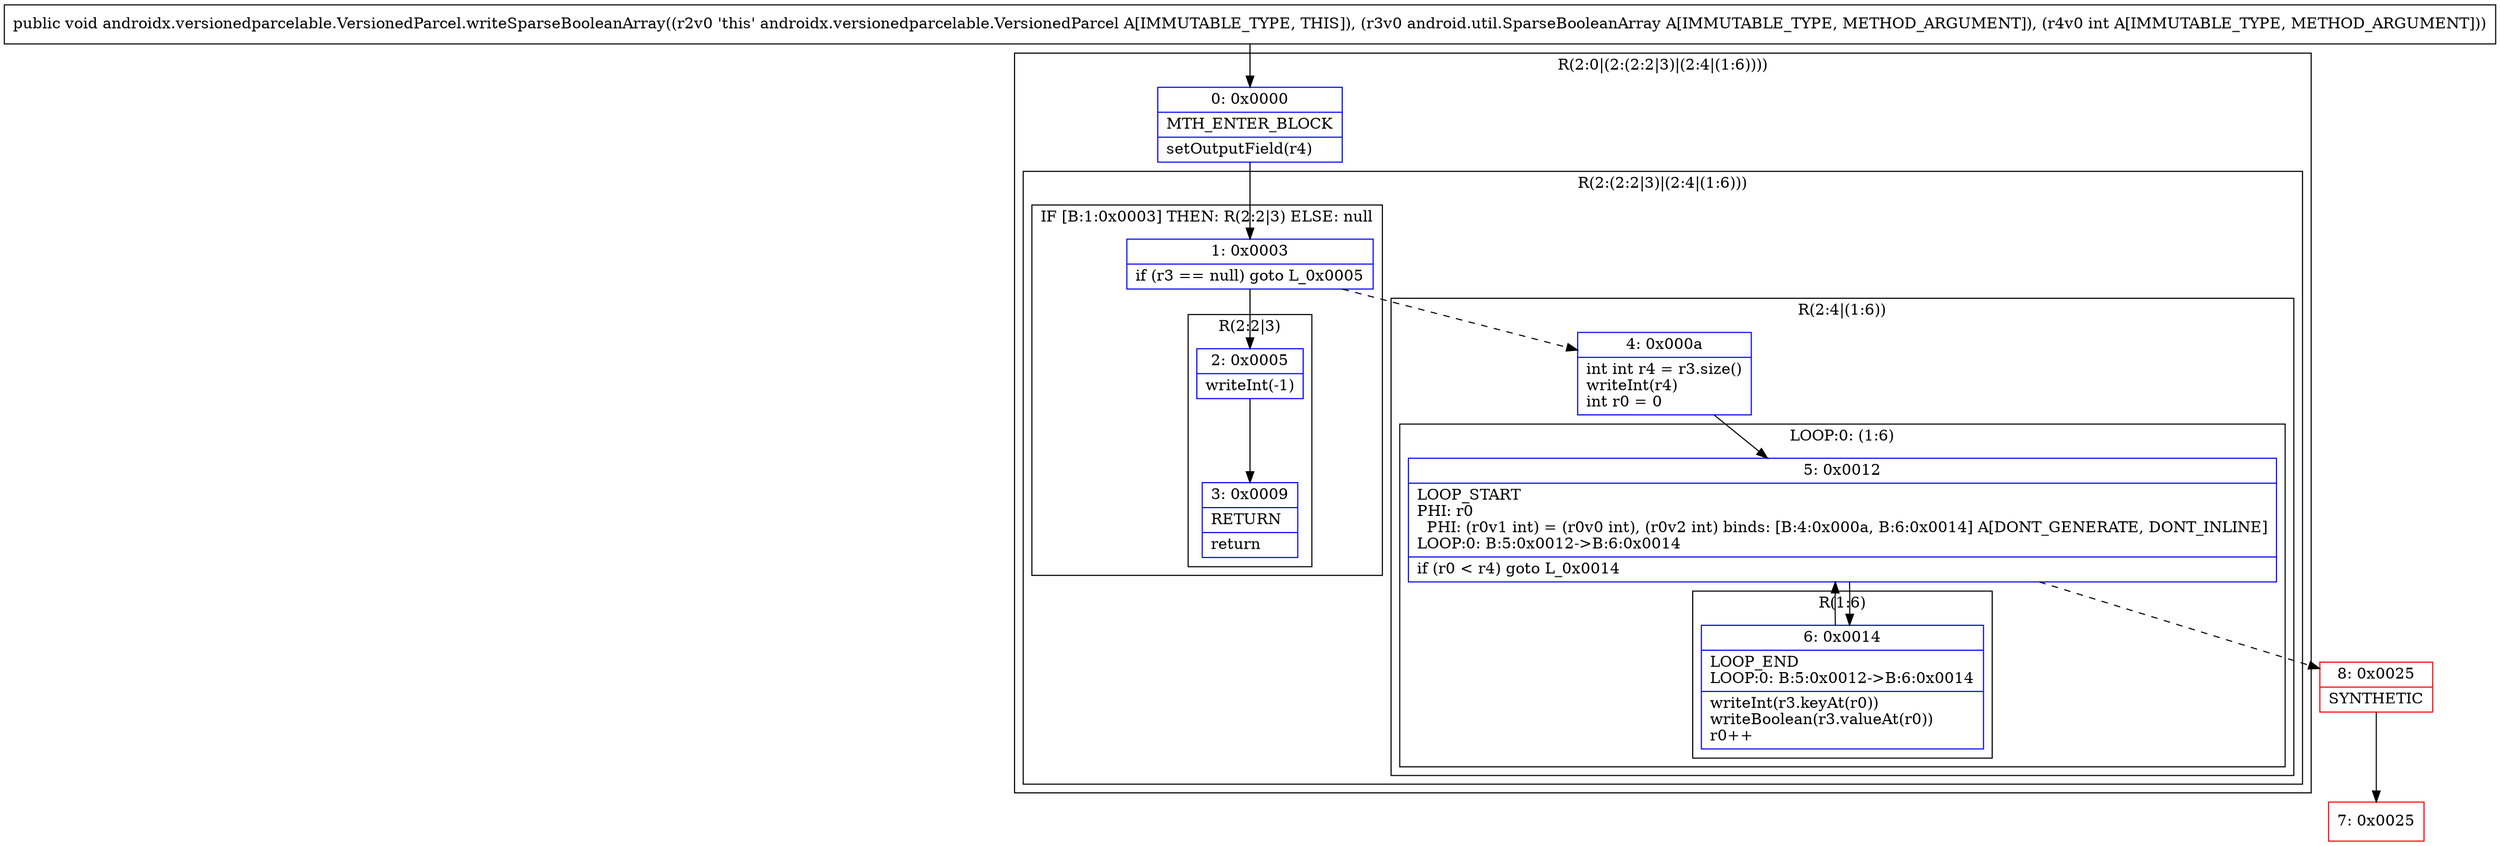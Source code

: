 digraph "CFG forandroidx.versionedparcelable.VersionedParcel.writeSparseBooleanArray(Landroid\/util\/SparseBooleanArray;I)V" {
subgraph cluster_Region_898039963 {
label = "R(2:0|(2:(2:2|3)|(2:4|(1:6))))";
node [shape=record,color=blue];
Node_0 [shape=record,label="{0\:\ 0x0000|MTH_ENTER_BLOCK\l|setOutputField(r4)\l}"];
subgraph cluster_Region_1537766721 {
label = "R(2:(2:2|3)|(2:4|(1:6)))";
node [shape=record,color=blue];
subgraph cluster_IfRegion_2110531445 {
label = "IF [B:1:0x0003] THEN: R(2:2|3) ELSE: null";
node [shape=record,color=blue];
Node_1 [shape=record,label="{1\:\ 0x0003|if (r3 == null) goto L_0x0005\l}"];
subgraph cluster_Region_1381821123 {
label = "R(2:2|3)";
node [shape=record,color=blue];
Node_2 [shape=record,label="{2\:\ 0x0005|writeInt(\-1)\l}"];
Node_3 [shape=record,label="{3\:\ 0x0009|RETURN\l|return\l}"];
}
}
subgraph cluster_Region_605638455 {
label = "R(2:4|(1:6))";
node [shape=record,color=blue];
Node_4 [shape=record,label="{4\:\ 0x000a|int int r4 = r3.size()\lwriteInt(r4)\lint r0 = 0\l}"];
subgraph cluster_LoopRegion_480862633 {
label = "LOOP:0: (1:6)";
node [shape=record,color=blue];
Node_5 [shape=record,label="{5\:\ 0x0012|LOOP_START\lPHI: r0 \l  PHI: (r0v1 int) = (r0v0 int), (r0v2 int) binds: [B:4:0x000a, B:6:0x0014] A[DONT_GENERATE, DONT_INLINE]\lLOOP:0: B:5:0x0012\-\>B:6:0x0014\l|if (r0 \< r4) goto L_0x0014\l}"];
subgraph cluster_Region_775663579 {
label = "R(1:6)";
node [shape=record,color=blue];
Node_6 [shape=record,label="{6\:\ 0x0014|LOOP_END\lLOOP:0: B:5:0x0012\-\>B:6:0x0014\l|writeInt(r3.keyAt(r0))\lwriteBoolean(r3.valueAt(r0))\lr0++\l}"];
}
}
}
}
}
Node_7 [shape=record,color=red,label="{7\:\ 0x0025}"];
Node_8 [shape=record,color=red,label="{8\:\ 0x0025|SYNTHETIC\l}"];
MethodNode[shape=record,label="{public void androidx.versionedparcelable.VersionedParcel.writeSparseBooleanArray((r2v0 'this' androidx.versionedparcelable.VersionedParcel A[IMMUTABLE_TYPE, THIS]), (r3v0 android.util.SparseBooleanArray A[IMMUTABLE_TYPE, METHOD_ARGUMENT]), (r4v0 int A[IMMUTABLE_TYPE, METHOD_ARGUMENT])) }"];
MethodNode -> Node_0;
Node_0 -> Node_1;
Node_1 -> Node_2;
Node_1 -> Node_4[style=dashed];
Node_2 -> Node_3;
Node_4 -> Node_5;
Node_5 -> Node_6;
Node_5 -> Node_8[style=dashed];
Node_6 -> Node_5;
Node_8 -> Node_7;
}

